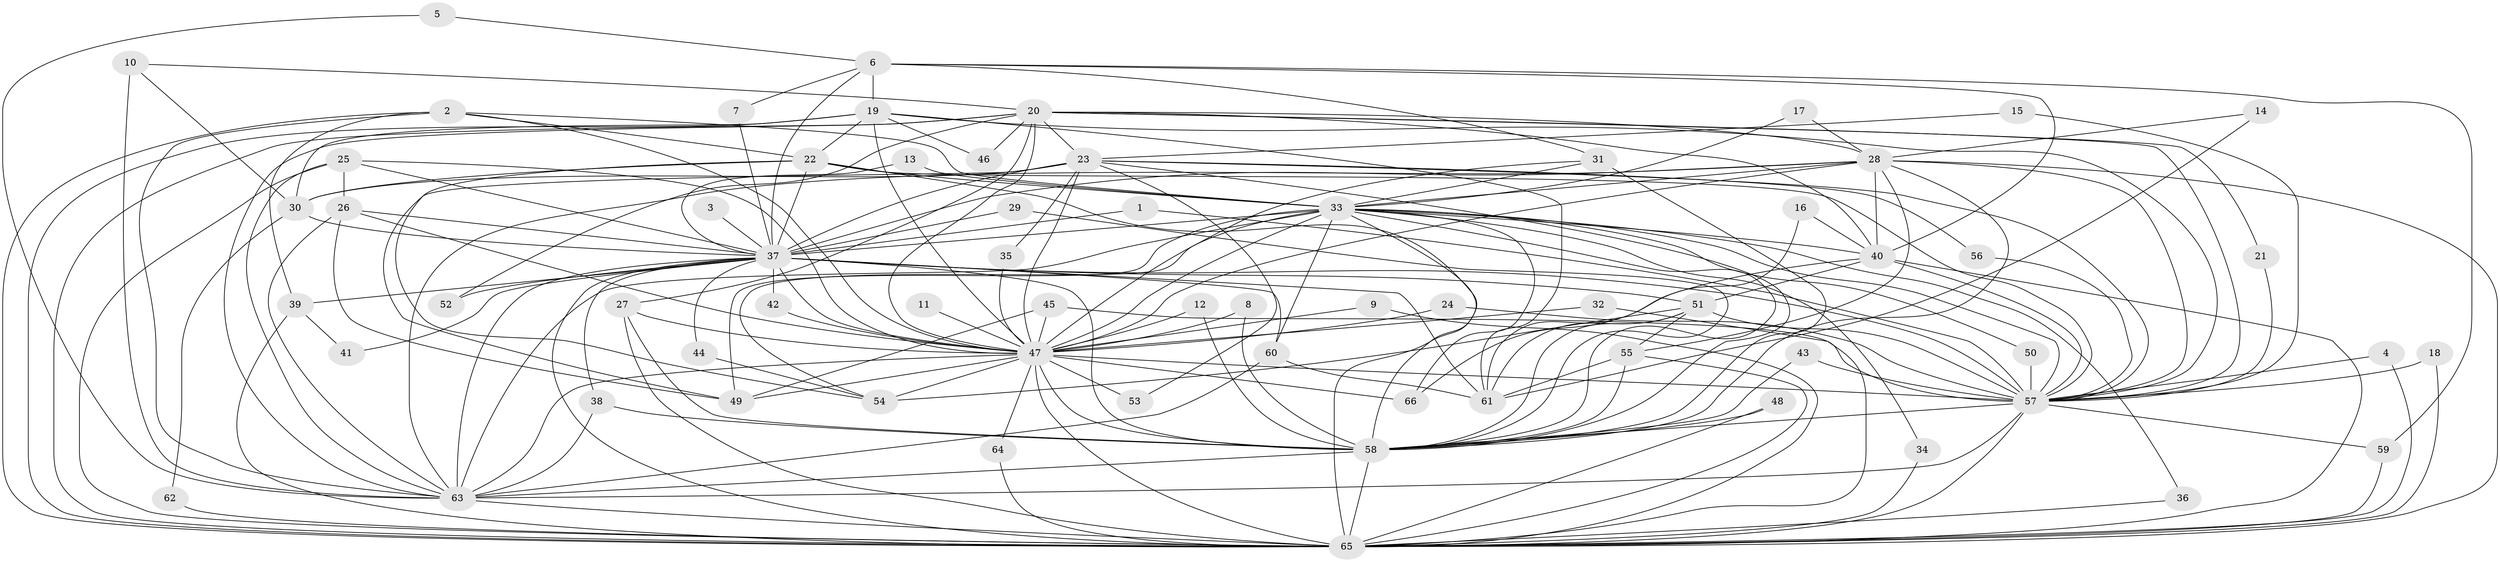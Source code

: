 // original degree distribution, {25: 0.007633587786259542, 18: 0.015267175572519083, 22: 0.007633587786259542, 15: 0.007633587786259542, 24: 0.015267175572519083, 21: 0.007633587786259542, 29: 0.007633587786259542, 28: 0.007633587786259542, 5: 0.07633587786259542, 4: 0.0916030534351145, 3: 0.2366412213740458, 6: 0.030534351145038167, 2: 0.48091603053435117, 9: 0.007633587786259542}
// Generated by graph-tools (version 1.1) at 2025/49/03/09/25 03:49:45]
// undirected, 66 vertices, 187 edges
graph export_dot {
graph [start="1"]
  node [color=gray90,style=filled];
  1;
  2;
  3;
  4;
  5;
  6;
  7;
  8;
  9;
  10;
  11;
  12;
  13;
  14;
  15;
  16;
  17;
  18;
  19;
  20;
  21;
  22;
  23;
  24;
  25;
  26;
  27;
  28;
  29;
  30;
  31;
  32;
  33;
  34;
  35;
  36;
  37;
  38;
  39;
  40;
  41;
  42;
  43;
  44;
  45;
  46;
  47;
  48;
  49;
  50;
  51;
  52;
  53;
  54;
  55;
  56;
  57;
  58;
  59;
  60;
  61;
  62;
  63;
  64;
  65;
  66;
  1 -- 37 [weight=1.0];
  1 -- 57 [weight=1.0];
  2 -- 22 [weight=1.0];
  2 -- 33 [weight=1.0];
  2 -- 39 [weight=1.0];
  2 -- 47 [weight=1.0];
  2 -- 63 [weight=1.0];
  2 -- 65 [weight=1.0];
  3 -- 37 [weight=2.0];
  4 -- 57 [weight=1.0];
  4 -- 65 [weight=1.0];
  5 -- 6 [weight=1.0];
  5 -- 63 [weight=1.0];
  6 -- 7 [weight=1.0];
  6 -- 19 [weight=1.0];
  6 -- 31 [weight=1.0];
  6 -- 37 [weight=1.0];
  6 -- 40 [weight=1.0];
  6 -- 59 [weight=1.0];
  7 -- 37 [weight=1.0];
  8 -- 47 [weight=2.0];
  8 -- 58 [weight=1.0];
  9 -- 47 [weight=1.0];
  9 -- 65 [weight=1.0];
  10 -- 20 [weight=1.0];
  10 -- 30 [weight=1.0];
  10 -- 63 [weight=1.0];
  11 -- 47 [weight=2.0];
  12 -- 47 [weight=1.0];
  12 -- 58 [weight=1.0];
  13 -- 33 [weight=1.0];
  13 -- 37 [weight=1.0];
  14 -- 28 [weight=1.0];
  14 -- 61 [weight=1.0];
  15 -- 23 [weight=1.0];
  15 -- 57 [weight=1.0];
  16 -- 40 [weight=1.0];
  16 -- 61 [weight=1.0];
  17 -- 28 [weight=1.0];
  17 -- 33 [weight=1.0];
  18 -- 57 [weight=1.0];
  18 -- 65 [weight=1.0];
  19 -- 22 [weight=1.0];
  19 -- 30 [weight=1.0];
  19 -- 46 [weight=1.0];
  19 -- 47 [weight=1.0];
  19 -- 57 [weight=1.0];
  19 -- 61 [weight=1.0];
  19 -- 65 [weight=1.0];
  20 -- 21 [weight=1.0];
  20 -- 23 [weight=1.0];
  20 -- 27 [weight=1.0];
  20 -- 28 [weight=1.0];
  20 -- 40 [weight=1.0];
  20 -- 46 [weight=1.0];
  20 -- 47 [weight=1.0];
  20 -- 52 [weight=1.0];
  20 -- 57 [weight=1.0];
  20 -- 63 [weight=1.0];
  20 -- 65 [weight=1.0];
  21 -- 57 [weight=1.0];
  22 -- 30 [weight=1.0];
  22 -- 33 [weight=1.0];
  22 -- 37 [weight=1.0];
  22 -- 54 [weight=1.0];
  22 -- 57 [weight=1.0];
  22 -- 58 [weight=1.0];
  23 -- 30 [weight=1.0];
  23 -- 35 [weight=1.0];
  23 -- 37 [weight=1.0];
  23 -- 47 [weight=1.0];
  23 -- 49 [weight=1.0];
  23 -- 53 [weight=1.0];
  23 -- 56 [weight=1.0];
  23 -- 57 [weight=1.0];
  23 -- 58 [weight=1.0];
  24 -- 47 [weight=1.0];
  24 -- 57 [weight=1.0];
  25 -- 26 [weight=1.0];
  25 -- 37 [weight=1.0];
  25 -- 47 [weight=1.0];
  25 -- 63 [weight=1.0];
  25 -- 65 [weight=1.0];
  26 -- 37 [weight=1.0];
  26 -- 47 [weight=1.0];
  26 -- 49 [weight=1.0];
  26 -- 63 [weight=1.0];
  27 -- 47 [weight=1.0];
  27 -- 58 [weight=1.0];
  27 -- 65 [weight=1.0];
  28 -- 33 [weight=1.0];
  28 -- 37 [weight=2.0];
  28 -- 40 [weight=1.0];
  28 -- 47 [weight=2.0];
  28 -- 55 [weight=1.0];
  28 -- 57 [weight=1.0];
  28 -- 58 [weight=2.0];
  28 -- 63 [weight=1.0];
  28 -- 65 [weight=1.0];
  29 -- 37 [weight=2.0];
  29 -- 58 [weight=1.0];
  30 -- 37 [weight=1.0];
  30 -- 62 [weight=1.0];
  31 -- 33 [weight=1.0];
  31 -- 47 [weight=1.0];
  31 -- 58 [weight=1.0];
  32 -- 47 [weight=1.0];
  32 -- 65 [weight=1.0];
  33 -- 34 [weight=1.0];
  33 -- 36 [weight=1.0];
  33 -- 37 [weight=2.0];
  33 -- 40 [weight=1.0];
  33 -- 47 [weight=2.0];
  33 -- 49 [weight=2.0];
  33 -- 50 [weight=1.0];
  33 -- 54 [weight=1.0];
  33 -- 57 [weight=1.0];
  33 -- 58 [weight=1.0];
  33 -- 60 [weight=1.0];
  33 -- 63 [weight=1.0];
  33 -- 65 [weight=1.0];
  33 -- 66 [weight=1.0];
  34 -- 65 [weight=1.0];
  35 -- 47 [weight=1.0];
  36 -- 65 [weight=1.0];
  37 -- 38 [weight=1.0];
  37 -- 39 [weight=1.0];
  37 -- 41 [weight=1.0];
  37 -- 42 [weight=2.0];
  37 -- 44 [weight=1.0];
  37 -- 47 [weight=4.0];
  37 -- 51 [weight=1.0];
  37 -- 52 [weight=1.0];
  37 -- 57 [weight=2.0];
  37 -- 58 [weight=3.0];
  37 -- 60 [weight=1.0];
  37 -- 61 [weight=1.0];
  37 -- 63 [weight=3.0];
  37 -- 65 [weight=2.0];
  38 -- 58 [weight=1.0];
  38 -- 63 [weight=1.0];
  39 -- 41 [weight=1.0];
  39 -- 65 [weight=1.0];
  40 -- 51 [weight=1.0];
  40 -- 57 [weight=1.0];
  40 -- 65 [weight=1.0];
  40 -- 66 [weight=1.0];
  42 -- 47 [weight=1.0];
  43 -- 57 [weight=1.0];
  43 -- 58 [weight=1.0];
  44 -- 54 [weight=1.0];
  45 -- 47 [weight=1.0];
  45 -- 49 [weight=1.0];
  45 -- 57 [weight=1.0];
  47 -- 49 [weight=1.0];
  47 -- 53 [weight=1.0];
  47 -- 54 [weight=2.0];
  47 -- 57 [weight=2.0];
  47 -- 58 [weight=4.0];
  47 -- 63 [weight=2.0];
  47 -- 64 [weight=1.0];
  47 -- 65 [weight=2.0];
  47 -- 66 [weight=1.0];
  48 -- 58 [weight=1.0];
  48 -- 65 [weight=1.0];
  50 -- 57 [weight=2.0];
  51 -- 54 [weight=1.0];
  51 -- 55 [weight=1.0];
  51 -- 57 [weight=1.0];
  51 -- 58 [weight=1.0];
  51 -- 61 [weight=1.0];
  55 -- 58 [weight=1.0];
  55 -- 61 [weight=1.0];
  55 -- 65 [weight=2.0];
  56 -- 57 [weight=1.0];
  57 -- 58 [weight=2.0];
  57 -- 59 [weight=1.0];
  57 -- 63 [weight=1.0];
  57 -- 65 [weight=1.0];
  58 -- 63 [weight=1.0];
  58 -- 65 [weight=1.0];
  59 -- 65 [weight=1.0];
  60 -- 61 [weight=1.0];
  60 -- 63 [weight=1.0];
  62 -- 65 [weight=1.0];
  63 -- 65 [weight=1.0];
  64 -- 65 [weight=1.0];
}
